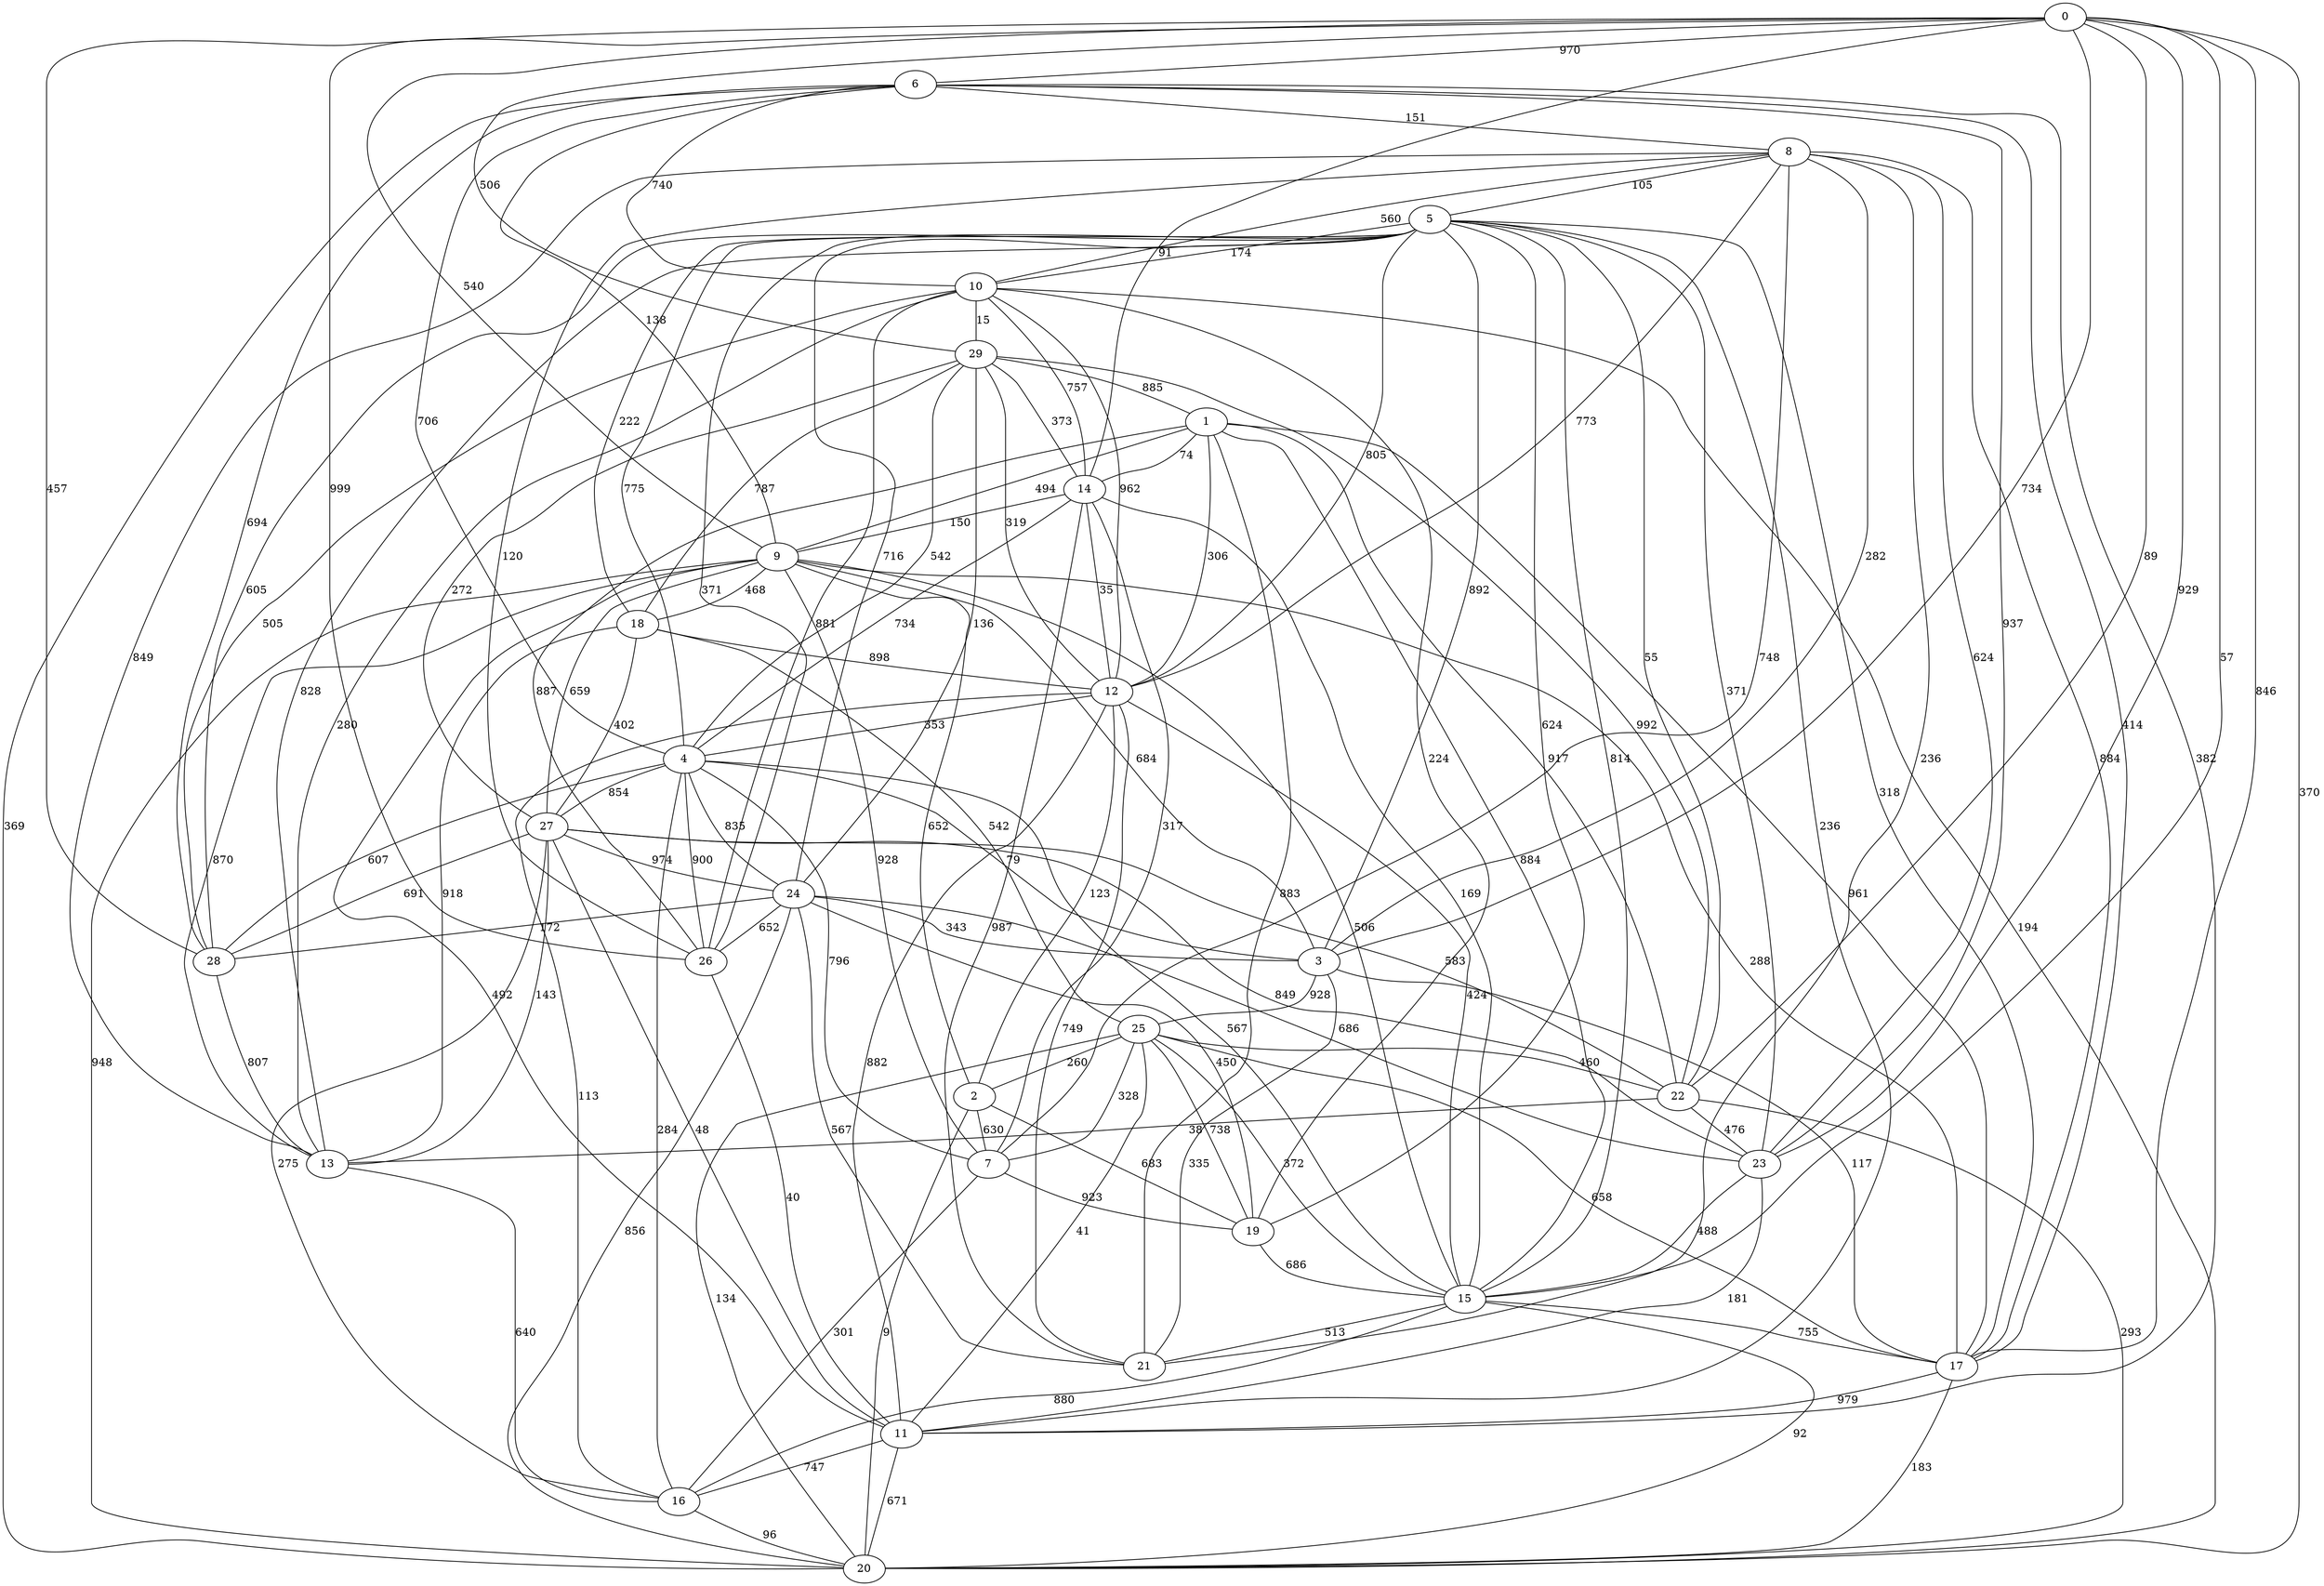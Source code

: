 strict graph G {
0;
1;
2;
3;
4;
5;
6;
7;
8;
9;
10;
11;
12;
13;
14;
15;
16;
17;
18;
19;
20;
21;
22;
23;
24;
25;
26;
27;
28;
29;
9 -- 6  [label=138];
26 -- 10  [label=12];
1 -- 21  [label=827];
6 -- 28  [label=596];
26 -- 5  [label=371];
3 -- 8  [label=282];
9 -- 1  [label=85];
14 -- 7  [label=317];
24 -- 5  [label=788];
22 -- 1  [label=315];
19 -- 2  [label=683];
6 -- 23  [label=937];
25 -- 17  [label=658];
22 -- 23  [label=180];
3 -- 21  [label=901];
28 -- 4  [label=607];
11 -- 16  [label=747];
15 -- 4  [label=567];
4 -- 7  [label=267];
23 -- 27  [label=849];
12 -- 11  [label=297];
0 -- 29  [label=384];
12 -- 21  [label=749];
12 -- 16  [label=113];
22 -- 20  [label=243];
23 -- 11  [label=801];
9 -- 7  [label=928];
26 -- 10  [label=881];
20 -- 15  [label=387];
11 -- 20  [label=671];
1 -- 21  [label=525];
27 -- 29  [label=142];
24 -- 28  [label=172];
13 -- 5  [label=828];
6 -- 8  [label=836];
20 -- 0  [label=370];
25 -- 7  [label=328];
27 -- 29  [label=272];
11 -- 5  [label=236];
3 -- 17  [label=319];
23 -- 5  [label=182];
20 -- 9  [label=948];
0 -- 6  [label=970];
4 -- 6  [label=824];
5 -- 10  [label=174];
3 -- 25  [label=928];
16 -- 4  [label=284];
28 -- 27  [label=587];
10 -- 29  [label=15];
22 -- 29  [label=897];
10 -- 28  [label=505];
14 -- 9  [label=150];
26 -- 1  [label=887];
9 -- 18  [label=468];
3 -- 17  [label=117];
19 -- 24  [label=872];
16 -- 20  [label=96];
10 -- 6  [label=740];
15 -- 5  [label=147];
20 -- 24  [label=856];
29 -- 24  [label=473];
12 -- 4  [label=353];
17 -- 11  [label=979];
17 -- 20  [label=62];
13 -- 10  [label=413];
4 -- 6  [label=722];
13 -- 27  [label=143];
0 -- 22  [label=89];
8 -- 17  [label=895];
14 -- 0  [label=91];
22 -- 20  [label=293];
28 -- 0  [label=847];
22 -- 23  [label=476];
1 -- 17  [label=961];
12 -- 15  [label=424];
18 -- 29  [label=787];
28 -- 13  [label=807];
27 -- 16  [label=275];
24 -- 26  [label=652];
1 -- 15  [label=5];
9 -- 0  [label=540];
29 -- 1  [label=885];
4 -- 27  [label=854];
3 -- 0  [label=734];
24 -- 5  [label=716];
14 -- 10  [label=681];
7 -- 19  [label=896];
8 -- 5  [label=105];
27 -- 9  [label=659];
1 -- 15  [label=884];
11 -- 9  [label=492];
10 -- 12  [label=245];
24 -- 21  [label=567];
8 -- 21  [label=236];
5 -- 18  [label=222];
25 -- 22  [label=840];
2 -- 9  [label=339];
11 -- 6  [label=149];
4 -- 26  [label=189];
19 -- 25  [label=738];
19 -- 5  [label=624];
29 -- 4  [label=542];
2 -- 7  [label=313];
20 -- 15  [label=92];
17 -- 5  [label=318];
25 -- 2  [label=260];
2 -- 12  [label=123];
28 -- 27  [label=691];
22 -- 13  [label=364];
26 -- 11  [label=40];
3 -- 9  [label=53];
27 -- 22  [label=327];
1 -- 14  [label=74];
3 -- 4  [label=79];
7 -- 16  [label=301];
15 -- 9  [label=506];
3 -- 9  [label=684];
19 -- 10  [label=224];
3 -- 5  [label=892];
12 -- 1  [label=306];
15 -- 21  [label=262];
25 -- 18  [label=542];
22 -- 1  [label=917];
15 -- 14  [label=169];
12 -- 29  [label=319];
12 -- 11  [label=954];
2 -- 9  [label=652];
19 -- 15  [label=686];
26 -- 0  [label=999];
22 -- 29  [label=992];
12 -- 14  [label=35];
6 -- 17  [label=414];
2 -- 7  [label=630];
19 -- 24  [label=450];
4 -- 7  [label=796];
11 -- 6  [label=382];
25 -- 22  [label=460];
15 -- 5  [label=814];
9 -- 13  [label=870];
0 -- 15  [label=57];
22 -- 13  [label=199];
1 -- 21  [label=883];
17 -- 20  [label=183];
15 -- 21  [label=513];
5 -- 28  [label=605];
4 -- 14  [label=734];
13 -- 10  [label=280];
12 -- 11  [label=882];
10 -- 20  [label=194];
27 -- 18  [label=402];
12 -- 8  [label=773];
6 -- 20  [label=369];
24 -- 23  [label=686];
4 -- 5  [label=775];
15 -- 17  [label=755];
23 -- 5  [label=371];
27 -- 24  [label=215];
23 -- 0  [label=929];
11 -- 27  [label=48];
18 -- 12  [label=898];
5 -- 22  [label=55];
3 -- 21  [label=983];
13 -- 16  [label=640];
15 -- 25  [label=372];
18 -- 13  [label=918];
12 -- 5  [label=805];
21 -- 14  [label=987];
25 -- 11  [label=41];
17 -- 9  [label=288];
23 -- 15  [label=488];
6 -- 8  [label=151];
10 -- 8  [label=560];
8 -- 17  [label=884];
14 -- 10  [label=757];
7 -- 8  [label=748];
23 -- 8  [label=624];
20 -- 25  [label=134];
7 -- 19  [label=923];
26 -- 8  [label=120];
28 -- 0  [label=457];
20 -- 2  [label=9];
6 -- 28  [label=694];
3 -- 21  [label=335];
4 -- 6  [label=706];
29 -- 24  [label=136];
9 -- 1  [label=494];
29 -- 14  [label=826];
0 -- 17  [label=846];
27 -- 24  [label=974];
4 -- 24  [label=835];
13 -- 8  [label=849];
23 -- 11  [label=181];
0 -- 29  [label=506];
29 -- 14  [label=373];
27 -- 22  [label=583];
10 -- 12  [label=962];
22 -- 13  [label=38];
15 -- 16  [label=880];
24 -- 3  [label=343];
4 -- 26  [label=900];
}
